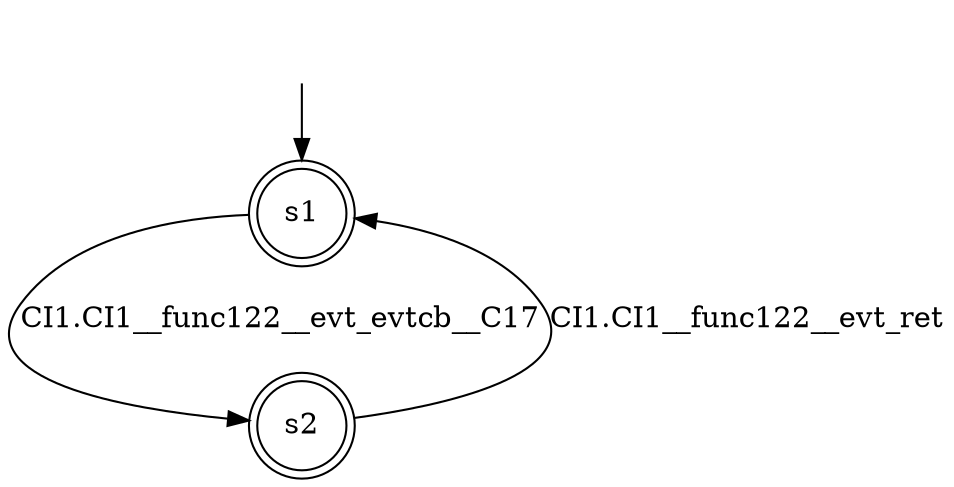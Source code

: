 digraph automaton {
	1 [label=<s1> shape="doublecircle"];
	2 [label=<s2> shape="doublecircle"];
	__init1 [label=<> shape="none"];
	__init1 -> 1;
	1 -> 2 [label=<CI1.CI1__func122__evt_evtcb__C17> id="1-0-2"];
	2 -> 1 [label=<CI1.CI1__func122__evt_ret> id="2-0-1"];
}

